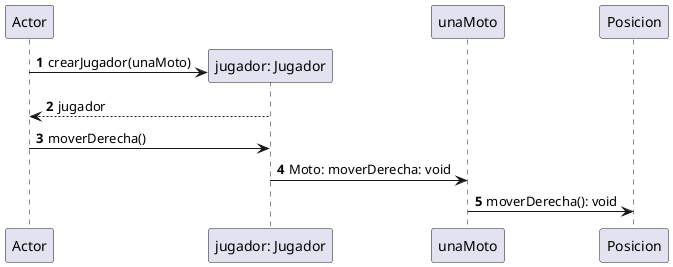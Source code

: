 @startuml
'https://plantuml.com/sequence-diagram

autonumber
create Actor

create "jugador: Jugador"
Actor -> "jugador: Jugador": crearJugador(unaMoto)
"jugador: Jugador" --> Actor: jugador

Actor -> "jugador: Jugador": moverDerecha()
"jugador: Jugador" -> unaMoto: Moto: moverDerecha: void
unaMoto -> Posicion: moverDerecha(): void

@enduml